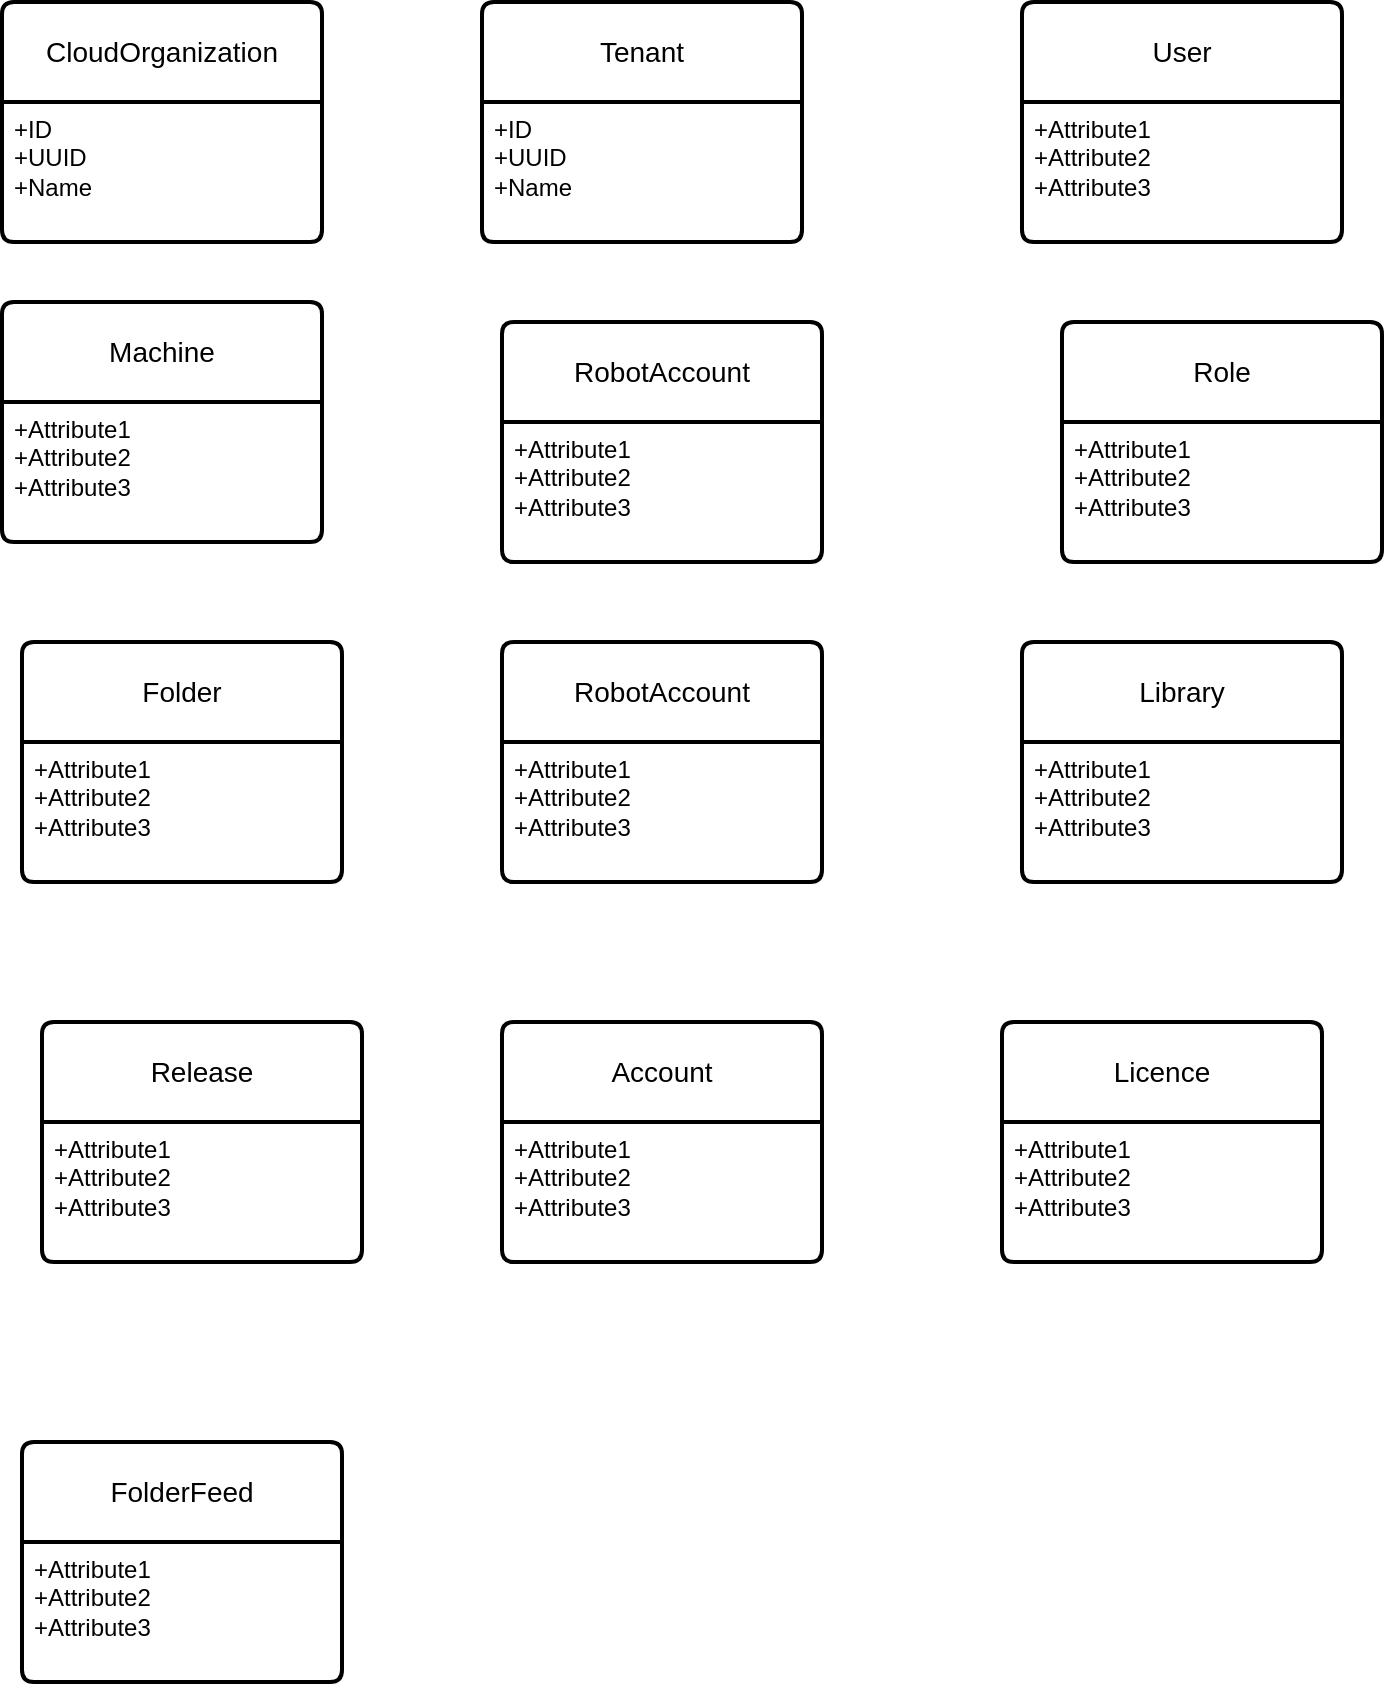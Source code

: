 <mxfile version="22.1.21" type="device">
  <diagram id="R2lEEEUBdFMjLlhIrx00" name="Page-1">
    <mxGraphModel dx="1098" dy="613" grid="1" gridSize="10" guides="1" tooltips="1" connect="1" arrows="1" fold="1" page="1" pageScale="1" pageWidth="850" pageHeight="1100" math="0" shadow="0" extFonts="Permanent Marker^https://fonts.googleapis.com/css?family=Permanent+Marker">
      <root>
        <mxCell id="0" />
        <mxCell id="1" parent="0" />
        <mxCell id="53jnRAJCF8buMEwXiHpV-8" value="CloudOrganization" style="swimlane;childLayout=stackLayout;horizontal=1;startSize=50;horizontalStack=0;rounded=1;fontSize=14;fontStyle=0;strokeWidth=2;resizeParent=0;resizeLast=1;shadow=0;dashed=0;align=center;arcSize=4;whiteSpace=wrap;html=1;" vertex="1" parent="1">
          <mxGeometry x="40" y="40" width="160" height="120" as="geometry" />
        </mxCell>
        <mxCell id="53jnRAJCF8buMEwXiHpV-9" value="+ID&lt;br&gt;+UUID&lt;br&gt;+Name" style="align=left;strokeColor=none;fillColor=none;spacingLeft=4;fontSize=12;verticalAlign=top;resizable=0;rotatable=0;part=1;html=1;" vertex="1" parent="53jnRAJCF8buMEwXiHpV-8">
          <mxGeometry y="50" width="160" height="70" as="geometry" />
        </mxCell>
        <mxCell id="53jnRAJCF8buMEwXiHpV-10" value="Tenant" style="swimlane;childLayout=stackLayout;horizontal=1;startSize=50;horizontalStack=0;rounded=1;fontSize=14;fontStyle=0;strokeWidth=2;resizeParent=0;resizeLast=1;shadow=0;dashed=0;align=center;arcSize=4;whiteSpace=wrap;html=1;" vertex="1" parent="1">
          <mxGeometry x="280" y="40" width="160" height="120" as="geometry" />
        </mxCell>
        <mxCell id="53jnRAJCF8buMEwXiHpV-11" value="+ID&lt;br&gt;+UUID&lt;br&gt;+Name" style="align=left;strokeColor=none;fillColor=none;spacingLeft=4;fontSize=12;verticalAlign=top;resizable=0;rotatable=0;part=1;html=1;" vertex="1" parent="53jnRAJCF8buMEwXiHpV-10">
          <mxGeometry y="50" width="160" height="70" as="geometry" />
        </mxCell>
        <mxCell id="53jnRAJCF8buMEwXiHpV-12" value="User" style="swimlane;childLayout=stackLayout;horizontal=1;startSize=50;horizontalStack=0;rounded=1;fontSize=14;fontStyle=0;strokeWidth=2;resizeParent=0;resizeLast=1;shadow=0;dashed=0;align=center;arcSize=4;whiteSpace=wrap;html=1;" vertex="1" parent="1">
          <mxGeometry x="550" y="40" width="160" height="120" as="geometry" />
        </mxCell>
        <mxCell id="53jnRAJCF8buMEwXiHpV-13" value="+Attribute1&#xa;+Attribute2&#xa;+Attribute3" style="align=left;strokeColor=none;fillColor=none;spacingLeft=4;fontSize=12;verticalAlign=top;resizable=0;rotatable=0;part=1;html=1;" vertex="1" parent="53jnRAJCF8buMEwXiHpV-12">
          <mxGeometry y="50" width="160" height="70" as="geometry" />
        </mxCell>
        <mxCell id="53jnRAJCF8buMEwXiHpV-14" value="Role" style="swimlane;childLayout=stackLayout;horizontal=1;startSize=50;horizontalStack=0;rounded=1;fontSize=14;fontStyle=0;strokeWidth=2;resizeParent=0;resizeLast=1;shadow=0;dashed=0;align=center;arcSize=4;whiteSpace=wrap;html=1;" vertex="1" parent="1">
          <mxGeometry x="570" y="200" width="160" height="120" as="geometry" />
        </mxCell>
        <mxCell id="53jnRAJCF8buMEwXiHpV-15" value="+Attribute1&#xa;+Attribute2&#xa;+Attribute3" style="align=left;strokeColor=none;fillColor=none;spacingLeft=4;fontSize=12;verticalAlign=top;resizable=0;rotatable=0;part=1;html=1;" vertex="1" parent="53jnRAJCF8buMEwXiHpV-14">
          <mxGeometry y="50" width="160" height="70" as="geometry" />
        </mxCell>
        <mxCell id="53jnRAJCF8buMEwXiHpV-16" value="Machine" style="swimlane;childLayout=stackLayout;horizontal=1;startSize=50;horizontalStack=0;rounded=1;fontSize=14;fontStyle=0;strokeWidth=2;resizeParent=0;resizeLast=1;shadow=0;dashed=0;align=center;arcSize=4;whiteSpace=wrap;html=1;" vertex="1" parent="1">
          <mxGeometry x="40" y="190" width="160" height="120" as="geometry" />
        </mxCell>
        <mxCell id="53jnRAJCF8buMEwXiHpV-17" value="+Attribute1&#xa;+Attribute2&#xa;+Attribute3" style="align=left;strokeColor=none;fillColor=none;spacingLeft=4;fontSize=12;verticalAlign=top;resizable=0;rotatable=0;part=1;html=1;" vertex="1" parent="53jnRAJCF8buMEwXiHpV-16">
          <mxGeometry y="50" width="160" height="70" as="geometry" />
        </mxCell>
        <mxCell id="53jnRAJCF8buMEwXiHpV-18" value="RobotAccount" style="swimlane;childLayout=stackLayout;horizontal=1;startSize=50;horizontalStack=0;rounded=1;fontSize=14;fontStyle=0;strokeWidth=2;resizeParent=0;resizeLast=1;shadow=0;dashed=0;align=center;arcSize=4;whiteSpace=wrap;html=1;" vertex="1" parent="1">
          <mxGeometry x="290" y="200" width="160" height="120" as="geometry" />
        </mxCell>
        <mxCell id="53jnRAJCF8buMEwXiHpV-19" value="+Attribute1&#xa;+Attribute2&#xa;+Attribute3" style="align=left;strokeColor=none;fillColor=none;spacingLeft=4;fontSize=12;verticalAlign=top;resizable=0;rotatable=0;part=1;html=1;" vertex="1" parent="53jnRAJCF8buMEwXiHpV-18">
          <mxGeometry y="50" width="160" height="70" as="geometry" />
        </mxCell>
        <mxCell id="53jnRAJCF8buMEwXiHpV-20" value="Folder" style="swimlane;childLayout=stackLayout;horizontal=1;startSize=50;horizontalStack=0;rounded=1;fontSize=14;fontStyle=0;strokeWidth=2;resizeParent=0;resizeLast=1;shadow=0;dashed=0;align=center;arcSize=4;whiteSpace=wrap;html=1;" vertex="1" parent="1">
          <mxGeometry x="50" y="360" width="160" height="120" as="geometry" />
        </mxCell>
        <mxCell id="53jnRAJCF8buMEwXiHpV-21" value="+Attribute1&#xa;+Attribute2&#xa;+Attribute3" style="align=left;strokeColor=none;fillColor=none;spacingLeft=4;fontSize=12;verticalAlign=top;resizable=0;rotatable=0;part=1;html=1;" vertex="1" parent="53jnRAJCF8buMEwXiHpV-20">
          <mxGeometry y="50" width="160" height="70" as="geometry" />
        </mxCell>
        <mxCell id="53jnRAJCF8buMEwXiHpV-22" value="RobotAccount" style="swimlane;childLayout=stackLayout;horizontal=1;startSize=50;horizontalStack=0;rounded=1;fontSize=14;fontStyle=0;strokeWidth=2;resizeParent=0;resizeLast=1;shadow=0;dashed=0;align=center;arcSize=4;whiteSpace=wrap;html=1;" vertex="1" parent="1">
          <mxGeometry x="290" y="360" width="160" height="120" as="geometry" />
        </mxCell>
        <mxCell id="53jnRAJCF8buMEwXiHpV-23" value="+Attribute1&#xa;+Attribute2&#xa;+Attribute3" style="align=left;strokeColor=none;fillColor=none;spacingLeft=4;fontSize=12;verticalAlign=top;resizable=0;rotatable=0;part=1;html=1;" vertex="1" parent="53jnRAJCF8buMEwXiHpV-22">
          <mxGeometry y="50" width="160" height="70" as="geometry" />
        </mxCell>
        <mxCell id="53jnRAJCF8buMEwXiHpV-24" value="Library" style="swimlane;childLayout=stackLayout;horizontal=1;startSize=50;horizontalStack=0;rounded=1;fontSize=14;fontStyle=0;strokeWidth=2;resizeParent=0;resizeLast=1;shadow=0;dashed=0;align=center;arcSize=4;whiteSpace=wrap;html=1;" vertex="1" parent="1">
          <mxGeometry x="550" y="360" width="160" height="120" as="geometry" />
        </mxCell>
        <mxCell id="53jnRAJCF8buMEwXiHpV-25" value="+Attribute1&#xa;+Attribute2&#xa;+Attribute3" style="align=left;strokeColor=none;fillColor=none;spacingLeft=4;fontSize=12;verticalAlign=top;resizable=0;rotatable=0;part=1;html=1;" vertex="1" parent="53jnRAJCF8buMEwXiHpV-24">
          <mxGeometry y="50" width="160" height="70" as="geometry" />
        </mxCell>
        <mxCell id="53jnRAJCF8buMEwXiHpV-28" value="Release" style="swimlane;childLayout=stackLayout;horizontal=1;startSize=50;horizontalStack=0;rounded=1;fontSize=14;fontStyle=0;strokeWidth=2;resizeParent=0;resizeLast=1;shadow=0;dashed=0;align=center;arcSize=4;whiteSpace=wrap;html=1;" vertex="1" parent="1">
          <mxGeometry x="60" y="550" width="160" height="120" as="geometry" />
        </mxCell>
        <mxCell id="53jnRAJCF8buMEwXiHpV-29" value="+Attribute1&#xa;+Attribute2&#xa;+Attribute3" style="align=left;strokeColor=none;fillColor=none;spacingLeft=4;fontSize=12;verticalAlign=top;resizable=0;rotatable=0;part=1;html=1;" vertex="1" parent="53jnRAJCF8buMEwXiHpV-28">
          <mxGeometry y="50" width="160" height="70" as="geometry" />
        </mxCell>
        <mxCell id="53jnRAJCF8buMEwXiHpV-30" value="Account" style="swimlane;childLayout=stackLayout;horizontal=1;startSize=50;horizontalStack=0;rounded=1;fontSize=14;fontStyle=0;strokeWidth=2;resizeParent=0;resizeLast=1;shadow=0;dashed=0;align=center;arcSize=4;whiteSpace=wrap;html=1;" vertex="1" parent="1">
          <mxGeometry x="290" y="550" width="160" height="120" as="geometry" />
        </mxCell>
        <mxCell id="53jnRAJCF8buMEwXiHpV-31" value="+Attribute1&#xa;+Attribute2&#xa;+Attribute3" style="align=left;strokeColor=none;fillColor=none;spacingLeft=4;fontSize=12;verticalAlign=top;resizable=0;rotatable=0;part=1;html=1;" vertex="1" parent="53jnRAJCF8buMEwXiHpV-30">
          <mxGeometry y="50" width="160" height="70" as="geometry" />
        </mxCell>
        <mxCell id="53jnRAJCF8buMEwXiHpV-32" value="Licence" style="swimlane;childLayout=stackLayout;horizontal=1;startSize=50;horizontalStack=0;rounded=1;fontSize=14;fontStyle=0;strokeWidth=2;resizeParent=0;resizeLast=1;shadow=0;dashed=0;align=center;arcSize=4;whiteSpace=wrap;html=1;" vertex="1" parent="1">
          <mxGeometry x="540" y="550" width="160" height="120" as="geometry" />
        </mxCell>
        <mxCell id="53jnRAJCF8buMEwXiHpV-33" value="+Attribute1&#xa;+Attribute2&#xa;+Attribute3" style="align=left;strokeColor=none;fillColor=none;spacingLeft=4;fontSize=12;verticalAlign=top;resizable=0;rotatable=0;part=1;html=1;" vertex="1" parent="53jnRAJCF8buMEwXiHpV-32">
          <mxGeometry y="50" width="160" height="70" as="geometry" />
        </mxCell>
        <mxCell id="53jnRAJCF8buMEwXiHpV-34" value="FolderFeed" style="swimlane;childLayout=stackLayout;horizontal=1;startSize=50;horizontalStack=0;rounded=1;fontSize=14;fontStyle=0;strokeWidth=2;resizeParent=0;resizeLast=1;shadow=0;dashed=0;align=center;arcSize=4;whiteSpace=wrap;html=1;" vertex="1" parent="1">
          <mxGeometry x="50" y="760" width="160" height="120" as="geometry" />
        </mxCell>
        <mxCell id="53jnRAJCF8buMEwXiHpV-35" value="+Attribute1&#xa;+Attribute2&#xa;+Attribute3" style="align=left;strokeColor=none;fillColor=none;spacingLeft=4;fontSize=12;verticalAlign=top;resizable=0;rotatable=0;part=1;html=1;" vertex="1" parent="53jnRAJCF8buMEwXiHpV-34">
          <mxGeometry y="50" width="160" height="70" as="geometry" />
        </mxCell>
      </root>
    </mxGraphModel>
  </diagram>
</mxfile>
